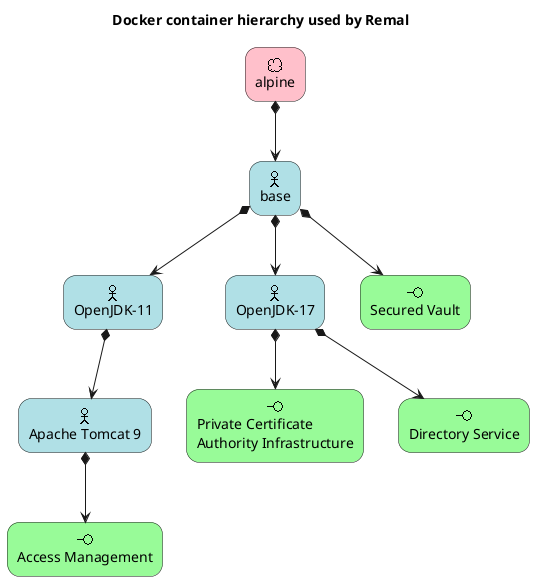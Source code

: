 ' ******************************************************************************
' UML ArchiMate diagram that shows the Docker container hierarchy used by Remal.
'
' Color alias names:
'    https://plantuml-documentation.readthedocs.io/en/latest/formatting/color-names.html
'
' Since : July, 2023
' Author: Arnold Somogyi <arnold.somogyi@gmail.com>
'
' Copyright (c) 2020-2023 Remal Software and Arnold Somogyi All rights reserved
' ******************************************************************************
@startuml
title
    **Docker container hierarchy used by Remal**
end title

skinparam rectangle<<image>> {
	roundCorner 25
}
sprite $3rdPartyImage jar:archimate/meaning
sprite $remalBaseImage jar:archimate/actor
sprite $remalServiceImage jar:archimate/interface

rectangle "alpine" as alpine <<$3rdPartyImage>><<image>> #Pink
rectangle "base" as base <<$remalBaseImage>><<image>> #PowderBlue
rectangle "OpenJDK-11" as java11 <<$remalBaseImage>><<image>> #PowderBlue
rectangle "OpenJDK-17" as java17 <<$remalBaseImage>><<image>> #PowderBlue
rectangle "Apache Tomcat 9" as tomcat9 <<$remalBaseImage>><<image>> #PowderBlue
rectangle "Private Certificate\nAuthority Infrastructure" as ca <<$remalServiceImage>><<image>> #PaleGreen
rectangle "Directory Service" as ds <<$remalServiceImage>><<image>> #PaleGreen
rectangle "Access Management" as am <<$remalServiceImage>><<image>> #PaleGreen
rectangle "Secured Vault" as vault <<$remalServiceImage>><<image>> #PaleGreen

alpine *-down-> base
base *-down-> java11
base *-down-> java17
java11 *-down-> tomcat9
java17 *-down-> ca
java17 *-down-> ds
tomcat9 *-down-> am
base *-down-> vault
@enduml
